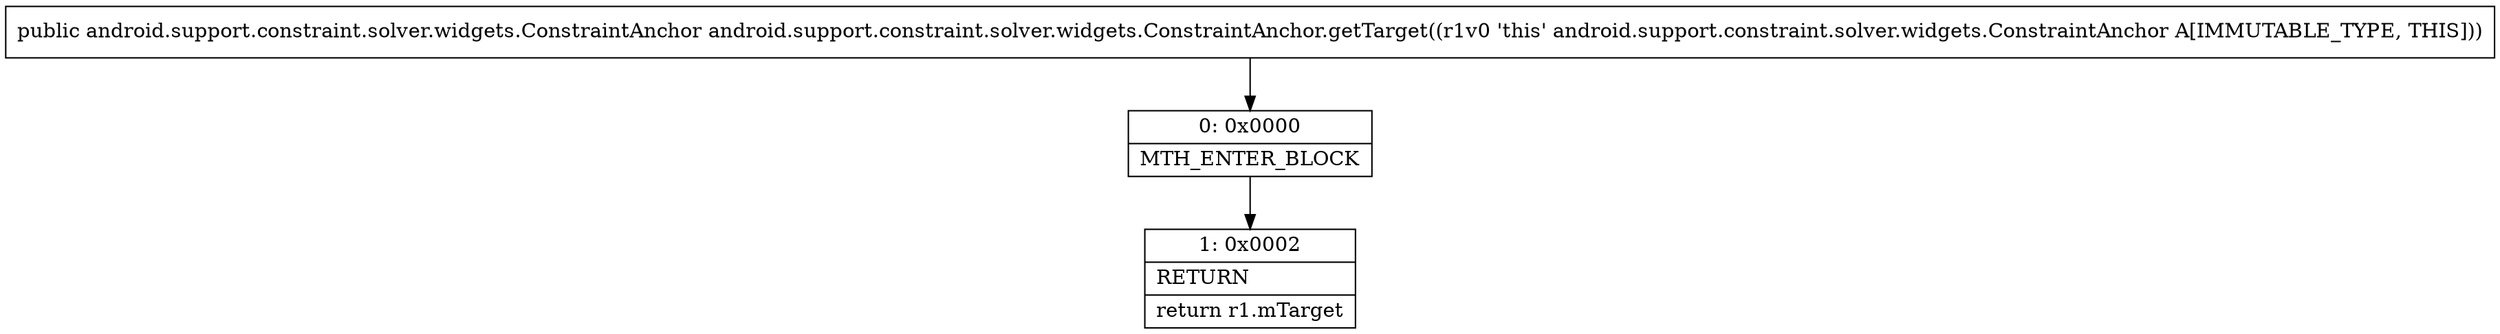 digraph "CFG forandroid.support.constraint.solver.widgets.ConstraintAnchor.getTarget()Landroid\/support\/constraint\/solver\/widgets\/ConstraintAnchor;" {
Node_0 [shape=record,label="{0\:\ 0x0000|MTH_ENTER_BLOCK\l}"];
Node_1 [shape=record,label="{1\:\ 0x0002|RETURN\l|return r1.mTarget\l}"];
MethodNode[shape=record,label="{public android.support.constraint.solver.widgets.ConstraintAnchor android.support.constraint.solver.widgets.ConstraintAnchor.getTarget((r1v0 'this' android.support.constraint.solver.widgets.ConstraintAnchor A[IMMUTABLE_TYPE, THIS])) }"];
MethodNode -> Node_0;
Node_0 -> Node_1;
}

